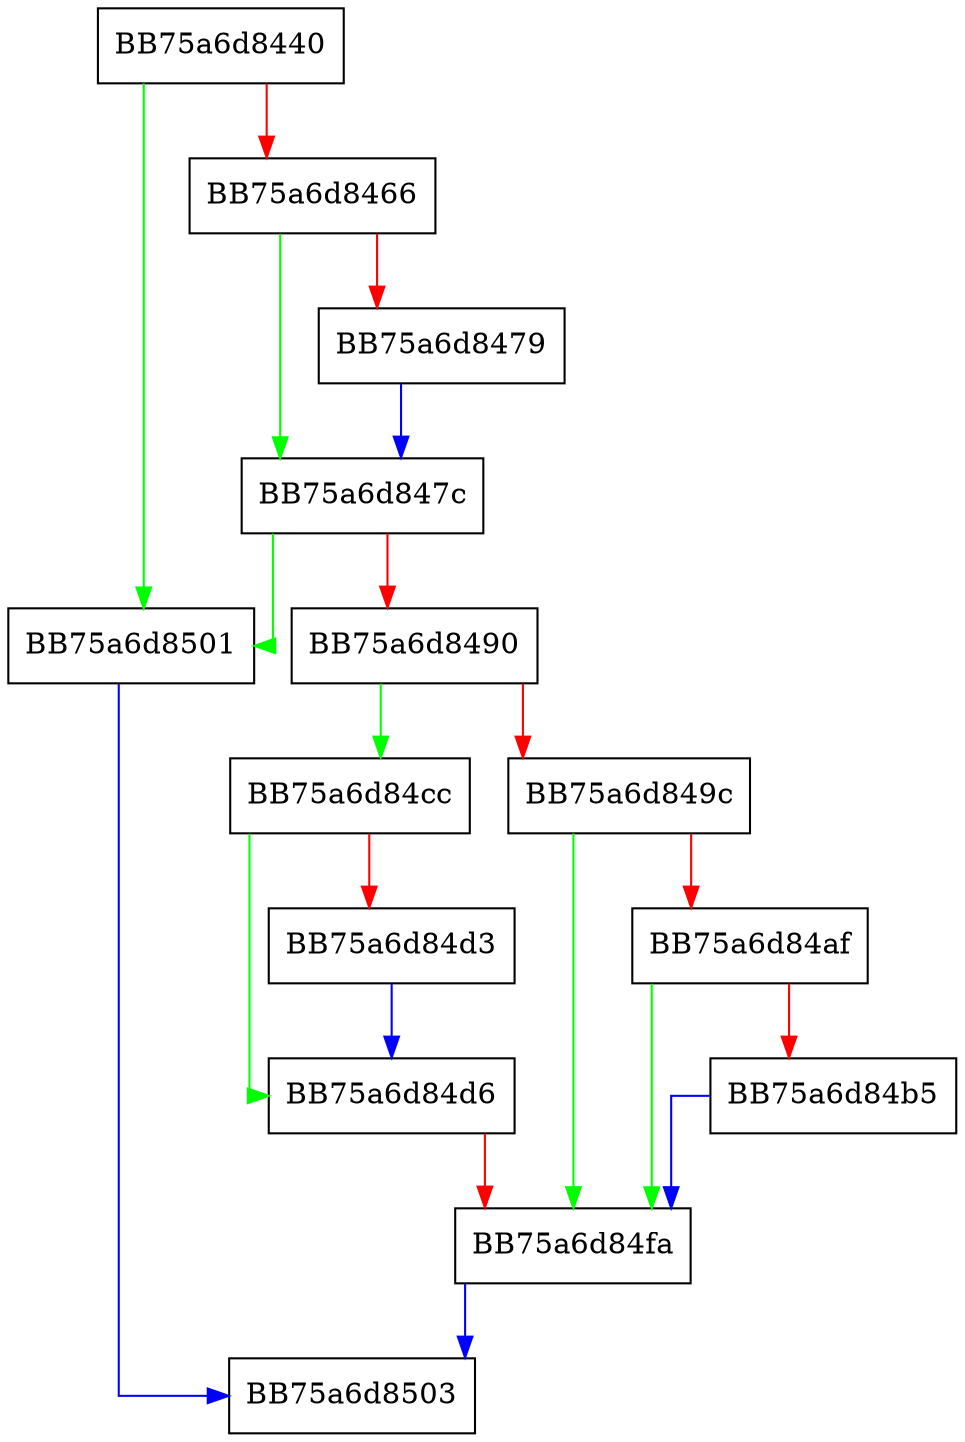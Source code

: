 digraph UpdateFidelityInfo {
  node [shape="box"];
  graph [splines=ortho];
  BB75a6d8440 -> BB75a6d8501 [color="green"];
  BB75a6d8440 -> BB75a6d8466 [color="red"];
  BB75a6d8466 -> BB75a6d847c [color="green"];
  BB75a6d8466 -> BB75a6d8479 [color="red"];
  BB75a6d8479 -> BB75a6d847c [color="blue"];
  BB75a6d847c -> BB75a6d8501 [color="green"];
  BB75a6d847c -> BB75a6d8490 [color="red"];
  BB75a6d8490 -> BB75a6d84cc [color="green"];
  BB75a6d8490 -> BB75a6d849c [color="red"];
  BB75a6d849c -> BB75a6d84fa [color="green"];
  BB75a6d849c -> BB75a6d84af [color="red"];
  BB75a6d84af -> BB75a6d84fa [color="green"];
  BB75a6d84af -> BB75a6d84b5 [color="red"];
  BB75a6d84b5 -> BB75a6d84fa [color="blue"];
  BB75a6d84cc -> BB75a6d84d6 [color="green"];
  BB75a6d84cc -> BB75a6d84d3 [color="red"];
  BB75a6d84d3 -> BB75a6d84d6 [color="blue"];
  BB75a6d84d6 -> BB75a6d84fa [color="red"];
  BB75a6d84fa -> BB75a6d8503 [color="blue"];
  BB75a6d8501 -> BB75a6d8503 [color="blue"];
}